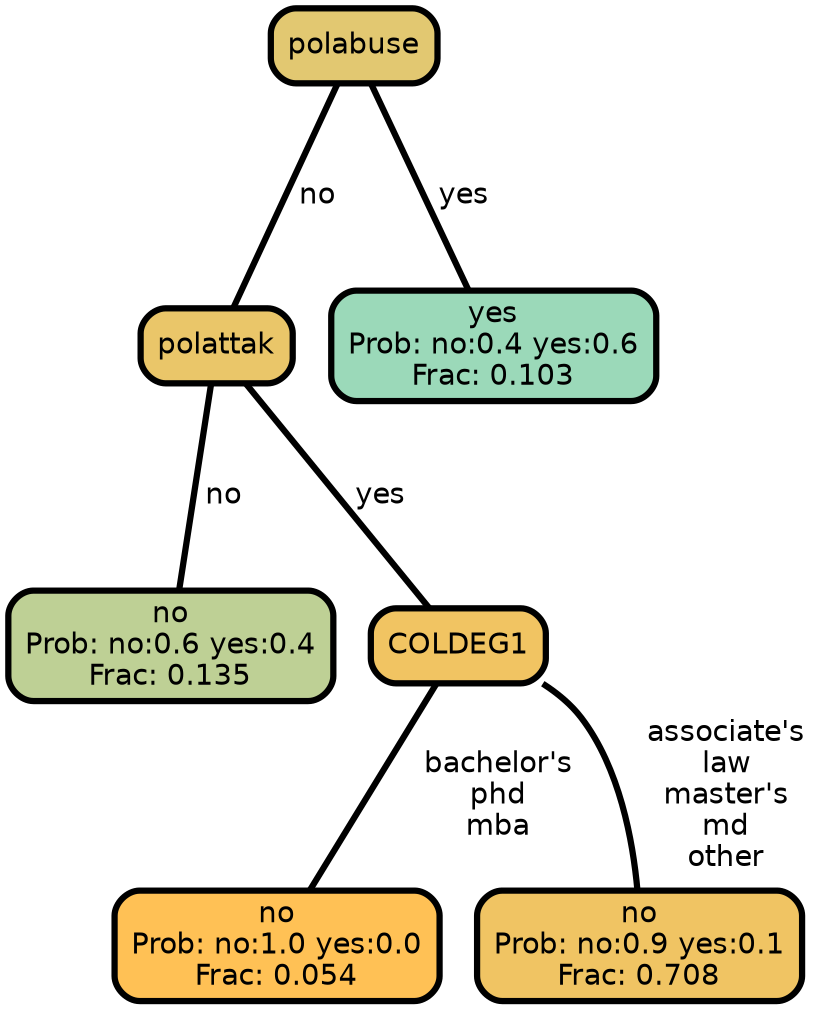 graph Tree {
node [shape=box, style="filled, rounded",color="black",penwidth="3",fontcolor="black",                 fontname=helvetica] ;
graph [ranksep="0 equally", splines=straight,                 bgcolor=transparent, dpi=200] ;
edge [fontname=helvetica, color=black] ;
0 [label="no
Prob: no:0.6 yes:0.4
Frac: 0.135", fillcolor="#bed095"] ;
1 [label="polattak", fillcolor="#eac669"] ;
2 [label="no
Prob: no:1.0 yes:0.0
Frac: 0.054", fillcolor="#ffc155"] ;
3 [label="COLDEG1", fillcolor="#f1c462"] ;
4 [label="no
Prob: no:0.9 yes:0.1
Frac: 0.708", fillcolor="#f0c463"] ;
5 [label="polabuse", fillcolor="#e2c871"] ;
6 [label="yes
Prob: no:0.4 yes:0.6
Frac: 0.103", fillcolor="#9bd9b9"] ;
1 -- 0 [label=" no",penwidth=3] ;
1 -- 3 [label=" yes",penwidth=3] ;
3 -- 2 [label=" bachelor's\n phd\n mba",penwidth=3] ;
3 -- 4 [label=" associate's\n law\n master's\n md\n other",penwidth=3] ;
5 -- 1 [label=" no",penwidth=3] ;
5 -- 6 [label=" yes",penwidth=3] ;
{rank = same;}}